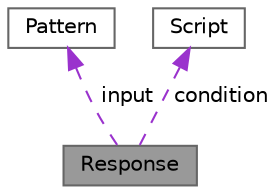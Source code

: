 digraph "Response"
{
 // LATEX_PDF_SIZE
  bgcolor="transparent";
  edge [fontname=Helvetica,fontsize=10,labelfontname=Helvetica,labelfontsize=10];
  node [fontname=Helvetica,fontsize=10,shape=box,height=0.2,width=0.4];
  Node1 [label="Response",height=0.2,width=0.4,color="gray40", fillcolor="grey60", style="filled", fontcolor="black",tooltip="Base class for responses."];
  Node2 -> Node1 [dir="back",color="darkorchid3",style="dashed",label=" input" ];
  Node2 [label="Pattern",height=0.2,width=0.4,color="gray40", fillcolor="white", style="filled",URL="$classcom_1_1github_1_1miguelmj_1_1Pattern.html",tooltip="Input matcher and output generator."];
  Node3 -> Node1 [dir="back",color="darkorchid3",style="dashed",label=" condition" ];
  Node3 [label="Script",height=0.2,width=0.4,color="gray40", fillcolor="white", style="filled",URL="$classcom_1_1github_1_1miguelmj_1_1Script.html",tooltip="Python script that can be executed or evaluated as a condition."];
}
